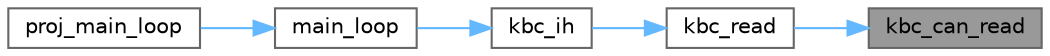 digraph "kbc_can_read"
{
 // LATEX_PDF_SIZE
  bgcolor="transparent";
  edge [fontname=Helvetica,fontsize=10,labelfontname=Helvetica,labelfontsize=10];
  node [fontname=Helvetica,fontsize=10,shape=box,height=0.2,width=0.4];
  rankdir="RL";
  Node1 [label="kbc_can_read",height=0.2,width=0.4,color="gray40", fillcolor="grey60", style="filled", fontcolor="black",tooltip="This function verifys if it is possible to read the status of the KBC."];
  Node1 -> Node2 [dir="back",color="steelblue1",style="solid"];
  Node2 [label="kbc_read",height=0.2,width=0.4,color="grey40", fillcolor="white", style="filled",URL="$kbc_8c.html#aef6ef70e3fc1f34dfd977b3ac231b6c0",tooltip="This function reads the status of the KBC more completely."];
  Node2 -> Node3 [dir="back",color="steelblue1",style="solid"];
  Node3 [label="kbc_ih",height=0.2,width=0.4,color="grey40", fillcolor="white", style="filled",URL="$kbc_8c.html#aea970a154161a35f6894898a092ed70a",tooltip="Keyboard's interrupt handler."];
  Node3 -> Node4 [dir="back",color="steelblue1",style="solid"];
  Node4 [label="main_loop",height=0.2,width=0.4,color="grey40", fillcolor="white", style="filled",URL="$int__manager_8c.html#a24285aea4a27f96c321b2628788e9a57",tooltip="Main loop of the system. This function enters the main loop of the system and continuously waits for ..."];
  Node4 -> Node5 [dir="back",color="steelblue1",style="solid"];
  Node5 [label="proj_main_loop",height=0.2,width=0.4,color="grey40", fillcolor="white", style="filled",URL="$main_8c.html#a2a16f651eccbd248e1ad3b3b924b143b",tooltip=" "];
}

